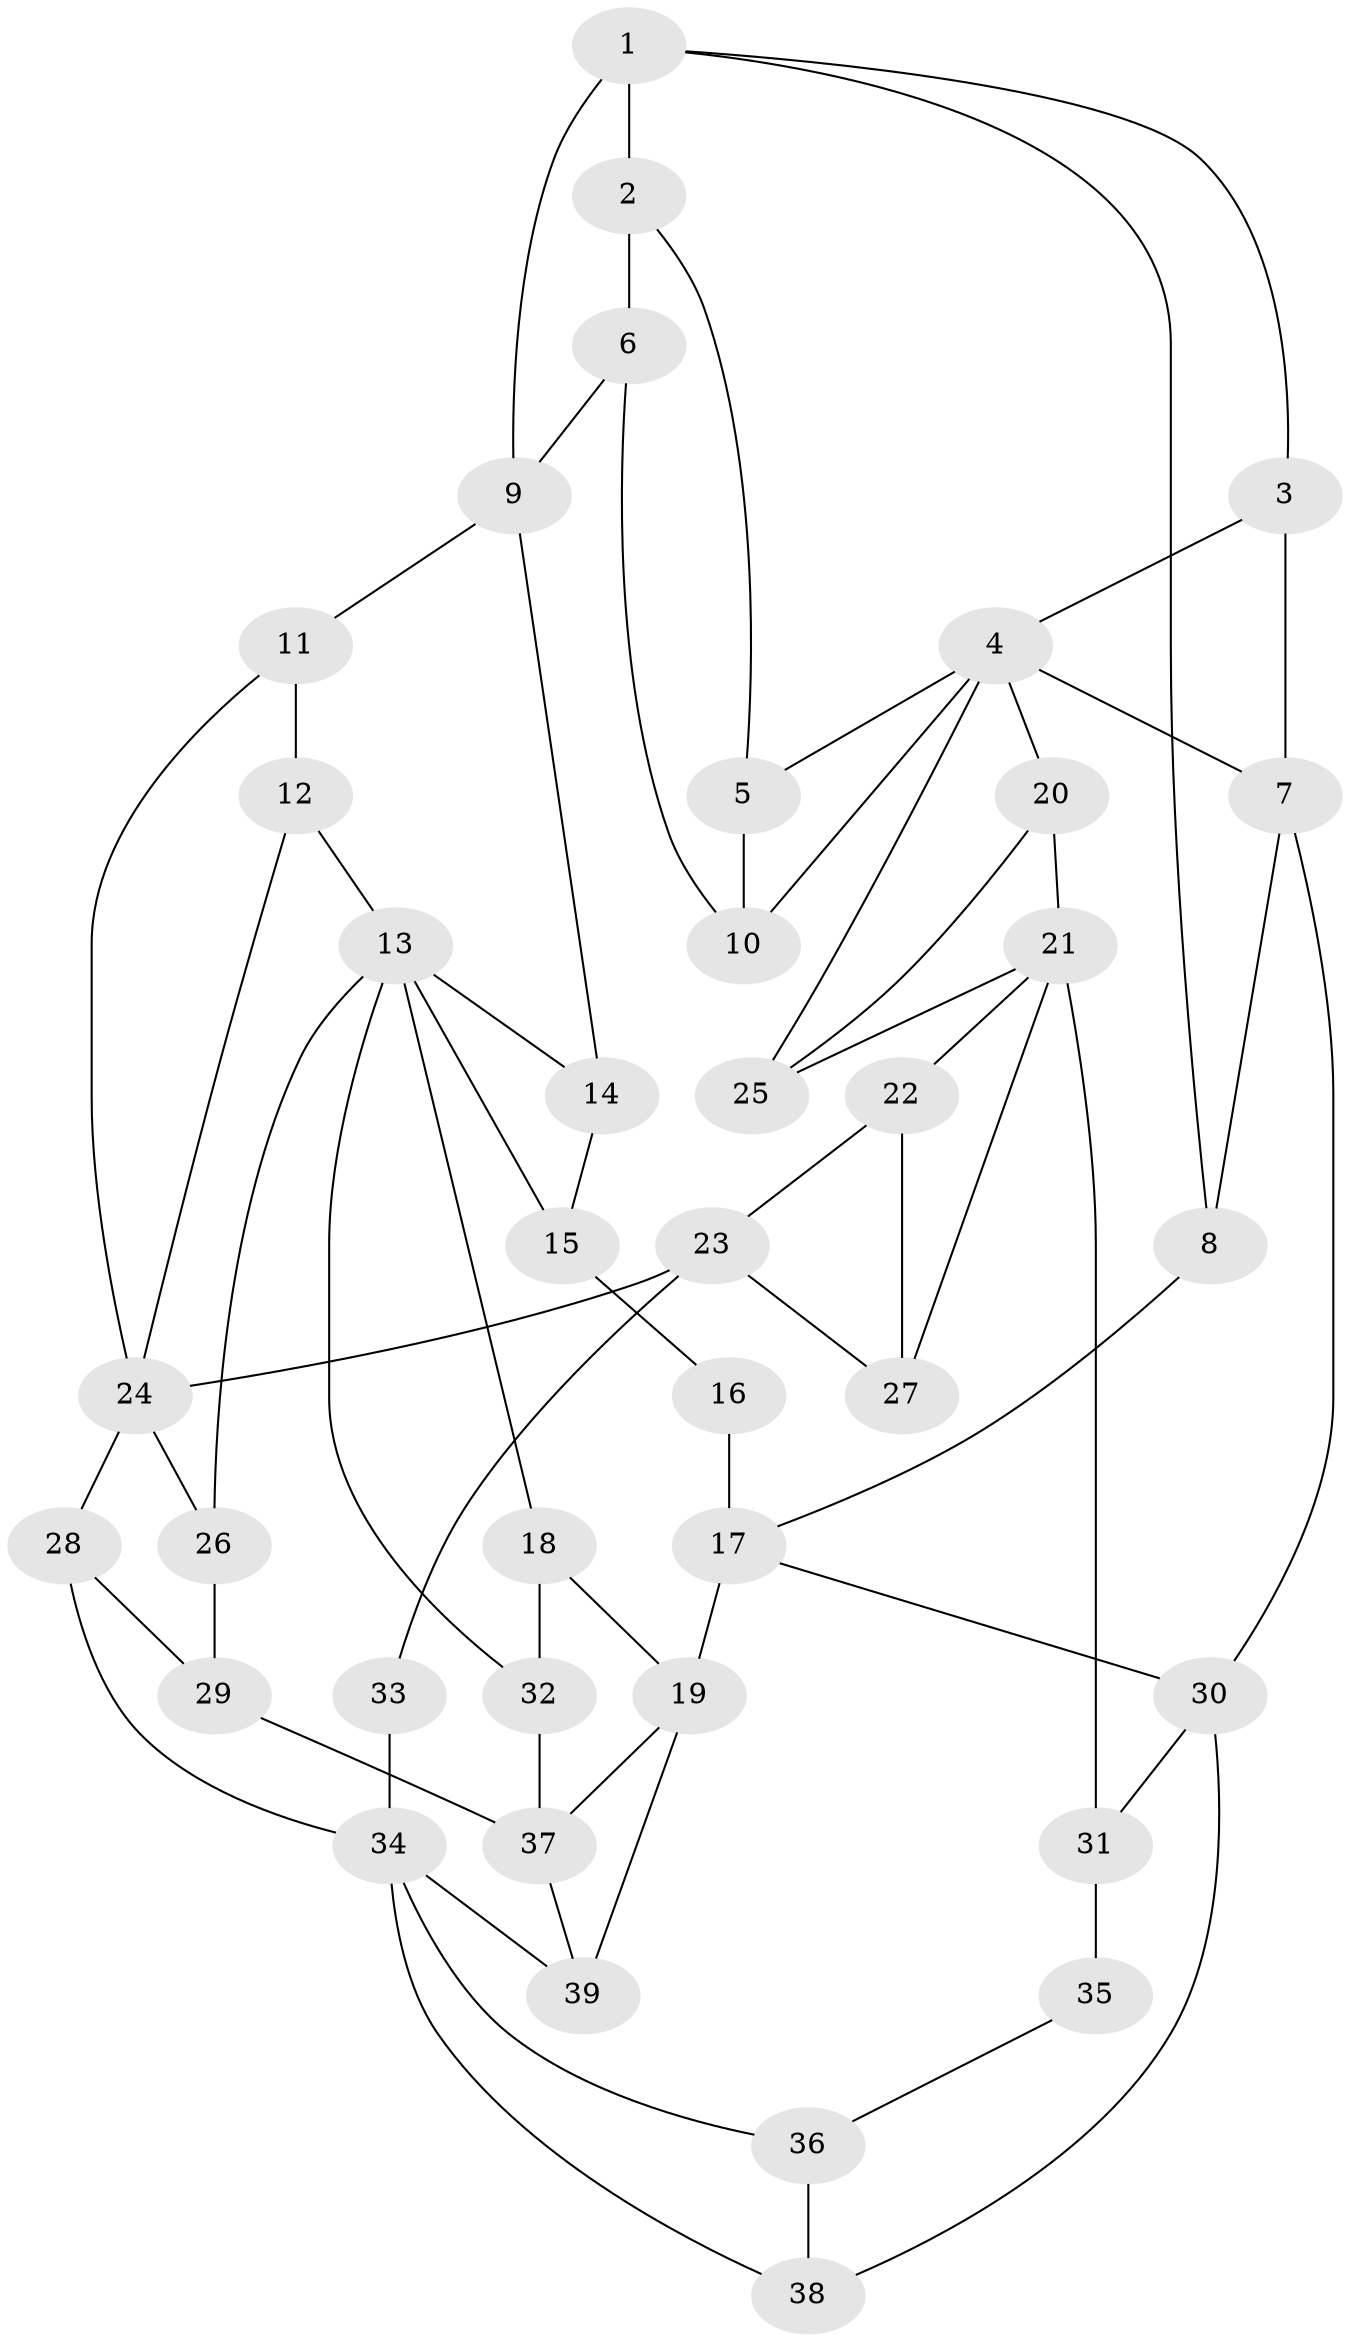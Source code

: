 // original degree distribution, {3: 0.02564102564102564, 5: 0.48717948717948717, 4: 0.2564102564102564, 6: 0.23076923076923078}
// Generated by graph-tools (version 1.1) at 2025/38/03/09/25 02:38:51]
// undirected, 39 vertices, 67 edges
graph export_dot {
graph [start="1"]
  node [color=gray90,style=filled];
  1;
  2;
  3;
  4;
  5;
  6;
  7;
  8;
  9;
  10;
  11;
  12;
  13;
  14;
  15;
  16;
  17;
  18;
  19;
  20;
  21;
  22;
  23;
  24;
  25;
  26;
  27;
  28;
  29;
  30;
  31;
  32;
  33;
  34;
  35;
  36;
  37;
  38;
  39;
  1 -- 2 [weight=1.0];
  1 -- 3 [weight=1.0];
  1 -- 8 [weight=1.0];
  1 -- 9 [weight=2.0];
  2 -- 5 [weight=1.0];
  2 -- 6 [weight=2.0];
  3 -- 4 [weight=1.0];
  3 -- 7 [weight=1.0];
  4 -- 5 [weight=1.0];
  4 -- 7 [weight=1.0];
  4 -- 10 [weight=1.0];
  4 -- 20 [weight=1.0];
  4 -- 25 [weight=1.0];
  5 -- 10 [weight=1.0];
  6 -- 9 [weight=1.0];
  6 -- 10 [weight=1.0];
  7 -- 8 [weight=1.0];
  7 -- 30 [weight=1.0];
  8 -- 17 [weight=2.0];
  9 -- 11 [weight=1.0];
  9 -- 14 [weight=1.0];
  11 -- 12 [weight=1.0];
  11 -- 24 [weight=1.0];
  12 -- 13 [weight=1.0];
  12 -- 24 [weight=1.0];
  13 -- 14 [weight=1.0];
  13 -- 15 [weight=1.0];
  13 -- 18 [weight=1.0];
  13 -- 26 [weight=1.0];
  13 -- 32 [weight=1.0];
  14 -- 15 [weight=1.0];
  15 -- 16 [weight=1.0];
  16 -- 17 [weight=2.0];
  17 -- 19 [weight=2.0];
  17 -- 30 [weight=1.0];
  18 -- 19 [weight=1.0];
  18 -- 32 [weight=1.0];
  19 -- 37 [weight=1.0];
  19 -- 39 [weight=1.0];
  20 -- 21 [weight=1.0];
  20 -- 25 [weight=1.0];
  21 -- 22 [weight=1.0];
  21 -- 25 [weight=1.0];
  21 -- 27 [weight=1.0];
  21 -- 31 [weight=2.0];
  22 -- 23 [weight=1.0];
  22 -- 27 [weight=1.0];
  23 -- 24 [weight=2.0];
  23 -- 27 [weight=1.0];
  23 -- 33 [weight=1.0];
  24 -- 26 [weight=1.0];
  24 -- 28 [weight=1.0];
  26 -- 29 [weight=1.0];
  28 -- 29 [weight=2.0];
  28 -- 34 [weight=1.0];
  29 -- 37 [weight=2.0];
  30 -- 31 [weight=1.0];
  30 -- 38 [weight=1.0];
  31 -- 35 [weight=2.0];
  32 -- 37 [weight=2.0];
  33 -- 34 [weight=2.0];
  34 -- 36 [weight=1.0];
  34 -- 38 [weight=1.0];
  34 -- 39 [weight=1.0];
  35 -- 36 [weight=1.0];
  36 -- 38 [weight=1.0];
  37 -- 39 [weight=1.0];
}
